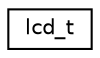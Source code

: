 digraph "Graphical Class Hierarchy"
{
 // LATEX_PDF_SIZE
  edge [fontname="Helvetica",fontsize="10",labelfontname="Helvetica",labelfontsize="10"];
  node [fontname="Helvetica",fontsize="10",shape=record];
  rankdir="LR";
  Node0 [label="lcd_t",height=0.2,width=0.4,color="black", fillcolor="white", style="filled",URL="$structlcd__t.html",tooltip=" "];
}
